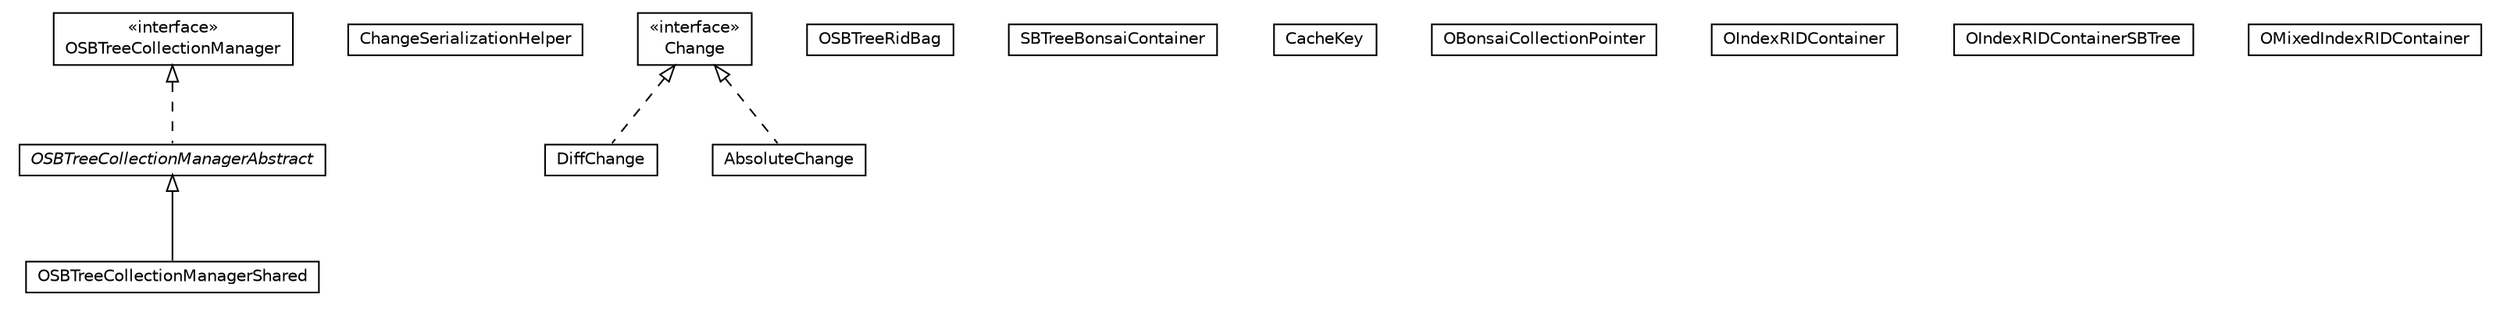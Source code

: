 #!/usr/local/bin/dot
#
# Class diagram 
# Generated by UMLGraph version R5_6-24-gf6e263 (http://www.umlgraph.org/)
#

digraph G {
	edge [fontname="Helvetica",fontsize=10,labelfontname="Helvetica",labelfontsize=10];
	node [fontname="Helvetica",fontsize=10,shape=plaintext];
	nodesep=0.25;
	ranksep=0.5;
	// com.orientechnologies.orient.core.storage.ridbag.sbtree.OSBTreeCollectionManager
	c326163 [label=<<table title="com.orientechnologies.orient.core.storage.ridbag.sbtree.OSBTreeCollectionManager" border="0" cellborder="1" cellspacing="0" cellpadding="2" port="p" href="./OSBTreeCollectionManager.html">
		<tr><td><table border="0" cellspacing="0" cellpadding="1">
<tr><td align="center" balign="center"> &#171;interface&#187; </td></tr>
<tr><td align="center" balign="center"> OSBTreeCollectionManager </td></tr>
		</table></td></tr>
		</table>>, URL="./OSBTreeCollectionManager.html", fontname="Helvetica", fontcolor="black", fontsize=10.0];
	// com.orientechnologies.orient.core.storage.ridbag.sbtree.ChangeSerializationHelper
	c326164 [label=<<table title="com.orientechnologies.orient.core.storage.ridbag.sbtree.ChangeSerializationHelper" border="0" cellborder="1" cellspacing="0" cellpadding="2" port="p" href="./ChangeSerializationHelper.html">
		<tr><td><table border="0" cellspacing="0" cellpadding="1">
<tr><td align="center" balign="center"> ChangeSerializationHelper </td></tr>
		</table></td></tr>
		</table>>, URL="./ChangeSerializationHelper.html", fontname="Helvetica", fontcolor="black", fontsize=10.0];
	// com.orientechnologies.orient.core.storage.ridbag.sbtree.Change
	c326165 [label=<<table title="com.orientechnologies.orient.core.storage.ridbag.sbtree.Change" border="0" cellborder="1" cellspacing="0" cellpadding="2" port="p" href="./Change.html">
		<tr><td><table border="0" cellspacing="0" cellpadding="1">
<tr><td align="center" balign="center"> &#171;interface&#187; </td></tr>
<tr><td align="center" balign="center"> Change </td></tr>
		</table></td></tr>
		</table>>, URL="./Change.html", fontname="Helvetica", fontcolor="black", fontsize=10.0];
	// com.orientechnologies.orient.core.storage.ridbag.sbtree.OSBTreeRidBag
	c326166 [label=<<table title="com.orientechnologies.orient.core.storage.ridbag.sbtree.OSBTreeRidBag" border="0" cellborder="1" cellspacing="0" cellpadding="2" port="p" href="./OSBTreeRidBag.html">
		<tr><td><table border="0" cellspacing="0" cellpadding="1">
<tr><td align="center" balign="center"> OSBTreeRidBag </td></tr>
		</table></td></tr>
		</table>>, URL="./OSBTreeRidBag.html", fontname="Helvetica", fontcolor="black", fontsize=10.0];
	// com.orientechnologies.orient.core.storage.ridbag.sbtree.OSBTreeCollectionManagerAbstract
	c326167 [label=<<table title="com.orientechnologies.orient.core.storage.ridbag.sbtree.OSBTreeCollectionManagerAbstract" border="0" cellborder="1" cellspacing="0" cellpadding="2" port="p" href="./OSBTreeCollectionManagerAbstract.html">
		<tr><td><table border="0" cellspacing="0" cellpadding="1">
<tr><td align="center" balign="center"><font face="Helvetica-Oblique"> OSBTreeCollectionManagerAbstract </font></td></tr>
		</table></td></tr>
		</table>>, URL="./OSBTreeCollectionManagerAbstract.html", fontname="Helvetica", fontcolor="black", fontsize=10.0];
	// com.orientechnologies.orient.core.storage.ridbag.sbtree.OSBTreeCollectionManagerAbstract.SBTreeBonsaiContainer
	c326168 [label=<<table title="com.orientechnologies.orient.core.storage.ridbag.sbtree.OSBTreeCollectionManagerAbstract.SBTreeBonsaiContainer" border="0" cellborder="1" cellspacing="0" cellpadding="2" port="p" href="./OSBTreeCollectionManagerAbstract.SBTreeBonsaiContainer.html">
		<tr><td><table border="0" cellspacing="0" cellpadding="1">
<tr><td align="center" balign="center"> SBTreeBonsaiContainer </td></tr>
		</table></td></tr>
		</table>>, URL="./OSBTreeCollectionManagerAbstract.SBTreeBonsaiContainer.html", fontname="Helvetica", fontcolor="black", fontsize=10.0];
	// com.orientechnologies.orient.core.storage.ridbag.sbtree.OSBTreeCollectionManagerAbstract.CacheKey
	c326169 [label=<<table title="com.orientechnologies.orient.core.storage.ridbag.sbtree.OSBTreeCollectionManagerAbstract.CacheKey" border="0" cellborder="1" cellspacing="0" cellpadding="2" port="p" href="./OSBTreeCollectionManagerAbstract.CacheKey.html">
		<tr><td><table border="0" cellspacing="0" cellpadding="1">
<tr><td align="center" balign="center"> CacheKey </td></tr>
		</table></td></tr>
		</table>>, URL="./OSBTreeCollectionManagerAbstract.CacheKey.html", fontname="Helvetica", fontcolor="black", fontsize=10.0];
	// com.orientechnologies.orient.core.storage.ridbag.sbtree.OSBTreeCollectionManagerShared
	c326170 [label=<<table title="com.orientechnologies.orient.core.storage.ridbag.sbtree.OSBTreeCollectionManagerShared" border="0" cellborder="1" cellspacing="0" cellpadding="2" port="p" href="./OSBTreeCollectionManagerShared.html">
		<tr><td><table border="0" cellspacing="0" cellpadding="1">
<tr><td align="center" balign="center"> OSBTreeCollectionManagerShared </td></tr>
		</table></td></tr>
		</table>>, URL="./OSBTreeCollectionManagerShared.html", fontname="Helvetica", fontcolor="black", fontsize=10.0];
	// com.orientechnologies.orient.core.storage.ridbag.sbtree.OBonsaiCollectionPointer
	c326171 [label=<<table title="com.orientechnologies.orient.core.storage.ridbag.sbtree.OBonsaiCollectionPointer" border="0" cellborder="1" cellspacing="0" cellpadding="2" port="p" href="./OBonsaiCollectionPointer.html">
		<tr><td><table border="0" cellspacing="0" cellpadding="1">
<tr><td align="center" balign="center"> OBonsaiCollectionPointer </td></tr>
		</table></td></tr>
		</table>>, URL="./OBonsaiCollectionPointer.html", fontname="Helvetica", fontcolor="black", fontsize=10.0];
	// com.orientechnologies.orient.core.storage.ridbag.sbtree.OIndexRIDContainer
	c326172 [label=<<table title="com.orientechnologies.orient.core.storage.ridbag.sbtree.OIndexRIDContainer" border="0" cellborder="1" cellspacing="0" cellpadding="2" port="p" href="./OIndexRIDContainer.html">
		<tr><td><table border="0" cellspacing="0" cellpadding="1">
<tr><td align="center" balign="center"> OIndexRIDContainer </td></tr>
		</table></td></tr>
		</table>>, URL="./OIndexRIDContainer.html", fontname="Helvetica", fontcolor="black", fontsize=10.0];
	// com.orientechnologies.orient.core.storage.ridbag.sbtree.DiffChange
	c326173 [label=<<table title="com.orientechnologies.orient.core.storage.ridbag.sbtree.DiffChange" border="0" cellborder="1" cellspacing="0" cellpadding="2" port="p" href="./DiffChange.html">
		<tr><td><table border="0" cellspacing="0" cellpadding="1">
<tr><td align="center" balign="center"> DiffChange </td></tr>
		</table></td></tr>
		</table>>, URL="./DiffChange.html", fontname="Helvetica", fontcolor="black", fontsize=10.0];
	// com.orientechnologies.orient.core.storage.ridbag.sbtree.OIndexRIDContainerSBTree
	c326174 [label=<<table title="com.orientechnologies.orient.core.storage.ridbag.sbtree.OIndexRIDContainerSBTree" border="0" cellborder="1" cellspacing="0" cellpadding="2" port="p" href="./OIndexRIDContainerSBTree.html">
		<tr><td><table border="0" cellspacing="0" cellpadding="1">
<tr><td align="center" balign="center"> OIndexRIDContainerSBTree </td></tr>
		</table></td></tr>
		</table>>, URL="./OIndexRIDContainerSBTree.html", fontname="Helvetica", fontcolor="black", fontsize=10.0];
	// com.orientechnologies.orient.core.storage.ridbag.sbtree.AbsoluteChange
	c326175 [label=<<table title="com.orientechnologies.orient.core.storage.ridbag.sbtree.AbsoluteChange" border="0" cellborder="1" cellspacing="0" cellpadding="2" port="p" href="./AbsoluteChange.html">
		<tr><td><table border="0" cellspacing="0" cellpadding="1">
<tr><td align="center" balign="center"> AbsoluteChange </td></tr>
		</table></td></tr>
		</table>>, URL="./AbsoluteChange.html", fontname="Helvetica", fontcolor="black", fontsize=10.0];
	// com.orientechnologies.orient.core.storage.ridbag.sbtree.OMixedIndexRIDContainer
	c326176 [label=<<table title="com.orientechnologies.orient.core.storage.ridbag.sbtree.OMixedIndexRIDContainer" border="0" cellborder="1" cellspacing="0" cellpadding="2" port="p" href="./OMixedIndexRIDContainer.html">
		<tr><td><table border="0" cellspacing="0" cellpadding="1">
<tr><td align="center" balign="center"> OMixedIndexRIDContainer </td></tr>
		</table></td></tr>
		</table>>, URL="./OMixedIndexRIDContainer.html", fontname="Helvetica", fontcolor="black", fontsize=10.0];
	//com.orientechnologies.orient.core.storage.ridbag.sbtree.OSBTreeCollectionManagerAbstract implements com.orientechnologies.orient.core.storage.ridbag.sbtree.OSBTreeCollectionManager
	c326163:p -> c326167:p [dir=back,arrowtail=empty,style=dashed];
	//com.orientechnologies.orient.core.storage.ridbag.sbtree.OSBTreeCollectionManagerShared extends com.orientechnologies.orient.core.storage.ridbag.sbtree.OSBTreeCollectionManagerAbstract
	c326167:p -> c326170:p [dir=back,arrowtail=empty];
	//com.orientechnologies.orient.core.storage.ridbag.sbtree.DiffChange implements com.orientechnologies.orient.core.storage.ridbag.sbtree.Change
	c326165:p -> c326173:p [dir=back,arrowtail=empty,style=dashed];
	//com.orientechnologies.orient.core.storage.ridbag.sbtree.AbsoluteChange implements com.orientechnologies.orient.core.storage.ridbag.sbtree.Change
	c326165:p -> c326175:p [dir=back,arrowtail=empty,style=dashed];
}

